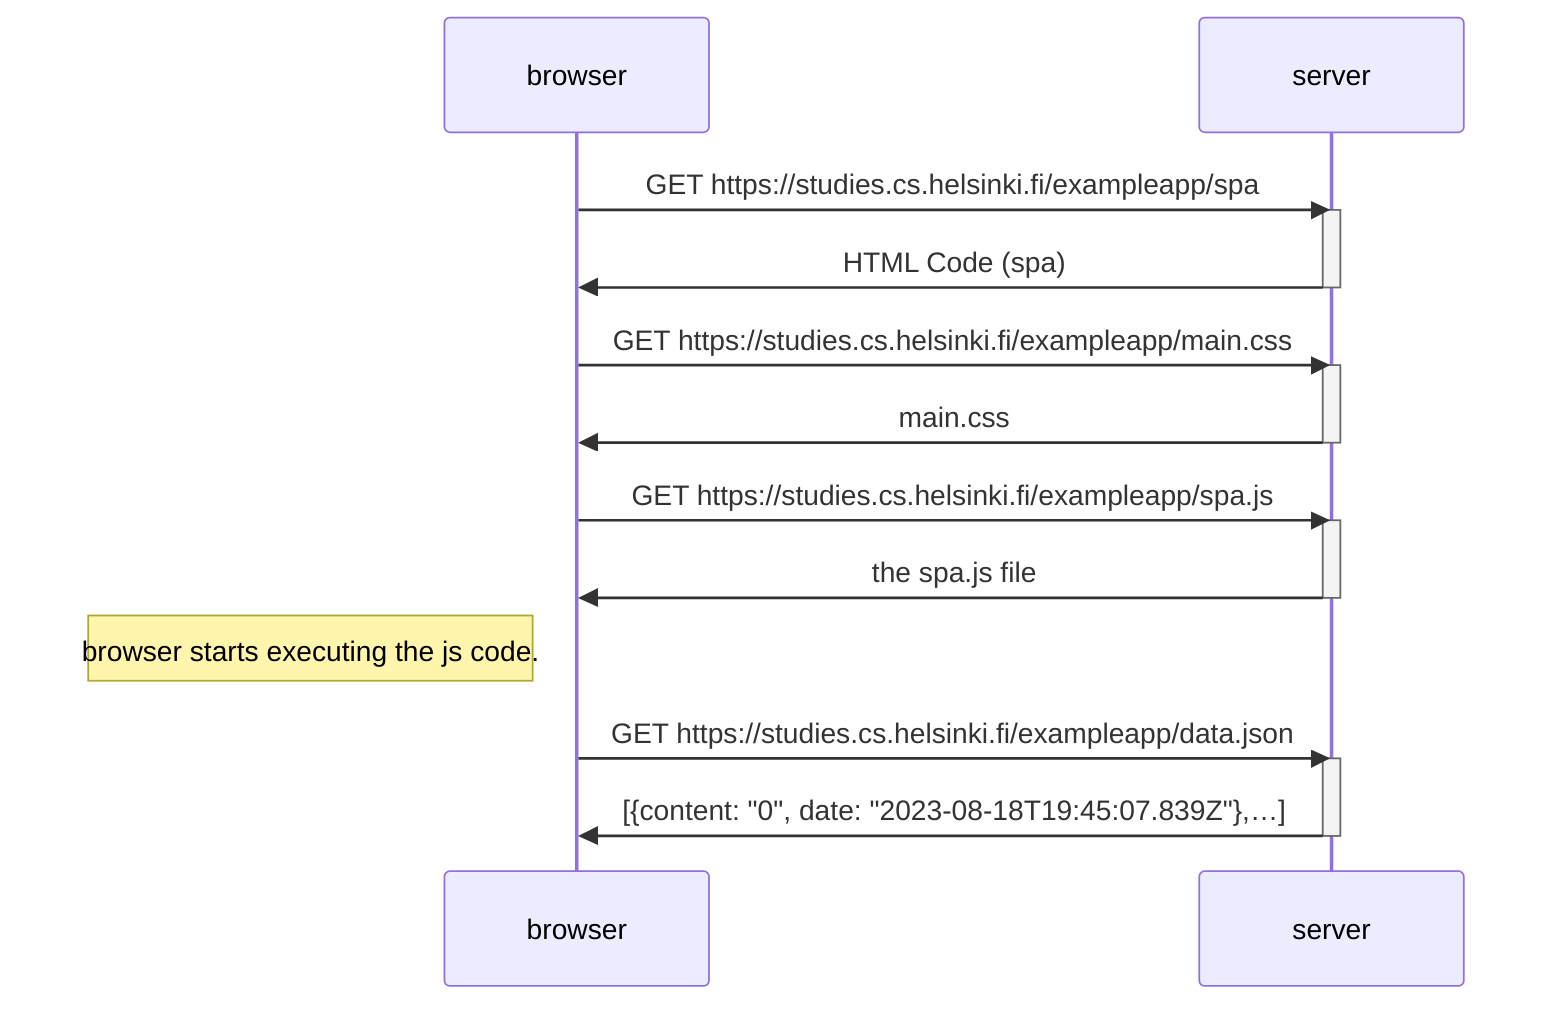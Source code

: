 sequenceDiagram
    participant browser
    participant server

    browser->>server: GET https://studies.cs.helsinki.fi/exampleapp/spa
    activate server
    server->>browser: HTML Code (spa)
    deactivate server

    browser->>server: GET https://studies.cs.helsinki.fi/exampleapp/main.css
    activate server
    server->>browser: main.css
    deactivate server

    browser->>server: GET https://studies.cs.helsinki.fi/exampleapp/spa.js
    activate server
    server->>browser: the spa.js file
    deactivate server

    Note left of browser: browser starts executing the js code.

    browser->>server: GET https://studies.cs.helsinki.fi/exampleapp/data.json
    activate server
    server->>browser: [{content: "0", date: "2023-08-18T19:45:07.839Z"},…]
    deactivate server
